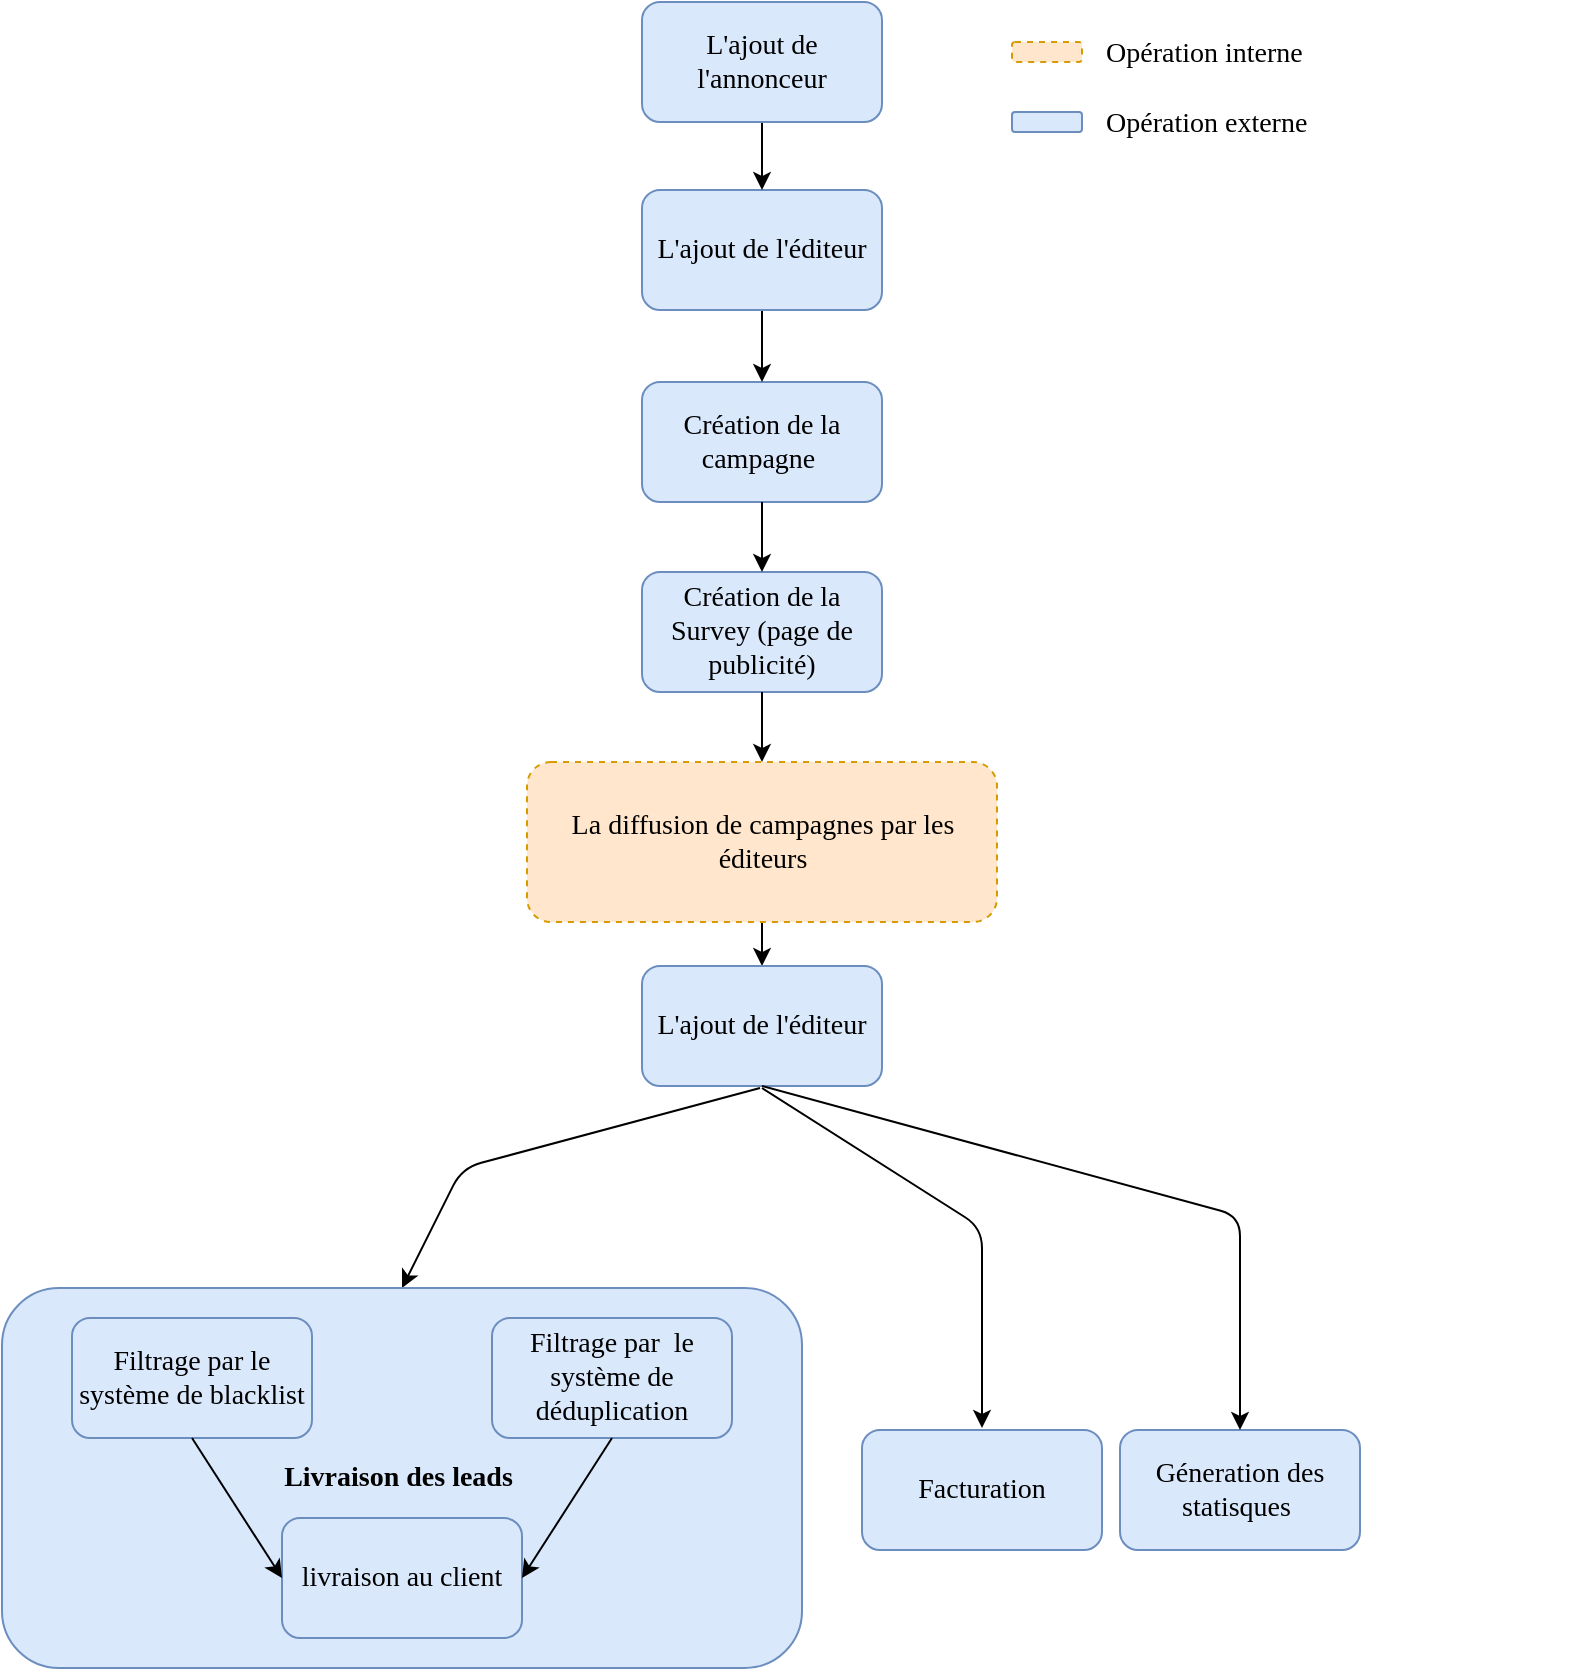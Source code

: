 <mxfile version="12.0.0" type="device" pages="1"><diagram id="3bSATsp9mCY7XxpC57f6" name="Page-1"><mxGraphModel dx="2249" dy="1931" grid="1" gridSize="10" guides="1" tooltips="1" connect="1" arrows="1" fold="1" page="1" pageScale="1" pageWidth="827" pageHeight="1169" math="0" shadow="0"><root><mxCell id="0"/><mxCell id="1" parent="0"/><mxCell id="4dQBE-5w5uc2ftc7bLz9-2" value="" style="group" parent="1" vertex="1" connectable="0"><mxGeometry x="-40" y="177" width="705" height="428" as="geometry"/></mxCell><mxCell id="R5D7YirBnQlNFHpyKCyr-22" value="" style="group;fontFamily=Times New Roman;fontStyle=0;fontSize=14;" parent="4dQBE-5w5uc2ftc7bLz9-2" vertex="1" connectable="0"><mxGeometry width="705" height="400" as="geometry"/></mxCell><mxCell id="R5D7YirBnQlNFHpyKCyr-19" value="" style="endArrow=classic;html=1;entryX=0.5;entryY=0;entryDx=0;entryDy=0;fontFamily=Times New Roman;fontStyle=0;fontSize=14;" parent="R5D7YirBnQlNFHpyKCyr-22" target="R5D7YirBnQlNFHpyKCyr-13" edge="1"><mxGeometry width="50" height="50" relative="1" as="geometry"><mxPoint x="299" y="353" as="sourcePoint"/><mxPoint x="559" y="364" as="targetPoint"/><Array as="points"><mxPoint x="150" y="393"/></Array></mxGeometry></mxCell><mxCell id="R5D7YirBnQlNFHpyKCyr-21" value="" style="group;fontFamily=Times New Roman;fontStyle=0;fontSize=14;" parent="R5D7YirBnQlNFHpyKCyr-22" vertex="1" connectable="0"><mxGeometry x="240" width="120" height="170" as="geometry"/></mxCell><mxCell id="R5D7YirBnQlNFHpyKCyr-1" value="Création de la campagne&amp;nbsp;" style="rounded=1;whiteSpace=wrap;html=1;fontFamily=Times New Roman;fontStyle=0;fontSize=14;fillColor=#dae8fc;strokeColor=#6c8ebf;" parent="R5D7YirBnQlNFHpyKCyr-21" vertex="1"><mxGeometry width="120" height="60" as="geometry"/></mxCell><mxCell id="R5D7YirBnQlNFHpyKCyr-2" value="Création de la Survey (page de publicité)" style="rounded=1;whiteSpace=wrap;html=1;fontFamily=Times New Roman;fontStyle=0;fontSize=14;fillColor=#dae8fc;strokeColor=#6c8ebf;" parent="R5D7YirBnQlNFHpyKCyr-21" vertex="1"><mxGeometry y="95" width="120" height="60" as="geometry"/></mxCell><mxCell id="R5D7YirBnQlNFHpyKCyr-6" value="" style="edgeStyle=orthogonalEdgeStyle;rounded=0;orthogonalLoop=1;jettySize=auto;html=1;fontFamily=Times New Roman;fontStyle=0;fontSize=14;" parent="R5D7YirBnQlNFHpyKCyr-21" source="R5D7YirBnQlNFHpyKCyr-1" target="R5D7YirBnQlNFHpyKCyr-2" edge="1"><mxGeometry relative="1" as="geometry"/></mxCell><mxCell id="R5D7YirBnQlNFHpyKCyr-37" value="" style="group" parent="R5D7YirBnQlNFHpyKCyr-22" vertex="1" connectable="0"><mxGeometry x="-80" y="453" width="400" height="190" as="geometry"/></mxCell><mxCell id="R5D7YirBnQlNFHpyKCyr-13" value="&lt;h3 style=&quot;font-size: 14px;&quot;&gt;Livraison des leads&amp;nbsp;&lt;/h3&gt;" style="rounded=1;whiteSpace=wrap;html=1;fontFamily=Times New Roman;fontStyle=0;fontSize=14;fillColor=#dae8fc;strokeColor=#6c8ebf;" parent="R5D7YirBnQlNFHpyKCyr-37" vertex="1"><mxGeometry width="400" height="190" as="geometry"/></mxCell><mxCell id="R5D7YirBnQlNFHpyKCyr-12" value="Filtrage par&amp;nbsp; le système de déduplication" style="rounded=1;whiteSpace=wrap;html=1;fontFamily=Times New Roman;fontStyle=0;fontSize=14;fillColor=#dae8fc;strokeColor=#6c8ebf;" parent="R5D7YirBnQlNFHpyKCyr-37" vertex="1"><mxGeometry x="245" y="15" width="120" height="60" as="geometry"/></mxCell><mxCell id="R5D7YirBnQlNFHpyKCyr-11" value="Filtrage par le système de blacklist" style="rounded=1;whiteSpace=wrap;html=1;fontFamily=Times New Roman;fontStyle=0;fontSize=14;fillColor=#dae8fc;strokeColor=#6c8ebf;" parent="R5D7YirBnQlNFHpyKCyr-37" vertex="1"><mxGeometry x="35" y="15" width="120" height="60" as="geometry"/></mxCell><mxCell id="R5D7YirBnQlNFHpyKCyr-14" value="livraison au client" style="rounded=1;whiteSpace=wrap;html=1;fontFamily=Times New Roman;fontStyle=0;fontSize=14;fillColor=#dae8fc;strokeColor=#6c8ebf;" parent="R5D7YirBnQlNFHpyKCyr-37" vertex="1"><mxGeometry x="140" y="115" width="120" height="60" as="geometry"/></mxCell><mxCell id="R5D7YirBnQlNFHpyKCyr-24" value="" style="endArrow=classic;html=1;exitX=0.5;exitY=1;exitDx=0;exitDy=0;entryX=0;entryY=0.5;entryDx=0;entryDy=0;fontFamily=Times New Roman;fontStyle=0;fontSize=14;" parent="R5D7YirBnQlNFHpyKCyr-37" source="R5D7YirBnQlNFHpyKCyr-11" target="R5D7YirBnQlNFHpyKCyr-14" edge="1"><mxGeometry width="50" height="50" relative="1" as="geometry"><mxPoint x="70" y="145" as="sourcePoint"/><mxPoint x="120" y="95" as="targetPoint"/></mxGeometry></mxCell><mxCell id="R5D7YirBnQlNFHpyKCyr-25" value="" style="endArrow=classic;html=1;entryX=1;entryY=0.5;entryDx=0;entryDy=0;exitX=0.5;exitY=1;exitDx=0;exitDy=0;fontFamily=Times New Roman;fontStyle=0;fontSize=14;" parent="R5D7YirBnQlNFHpyKCyr-37" source="R5D7YirBnQlNFHpyKCyr-12" target="R5D7YirBnQlNFHpyKCyr-14" edge="1"><mxGeometry width="50" height="50" relative="1" as="geometry"><mxPoint x="282.5" y="60" as="sourcePoint"/><mxPoint x="327.5" y="130" as="targetPoint"/></mxGeometry></mxCell><mxCell id="4dQBE-5w5uc2ftc7bLz9-20" value="" style="edgeStyle=orthogonalEdgeStyle;rounded=0;orthogonalLoop=1;jettySize=auto;html=1;" parent="R5D7YirBnQlNFHpyKCyr-22" source="R5D7YirBnQlNFHpyKCyr-38" target="4dQBE-5w5uc2ftc7bLz9-16" edge="1"><mxGeometry relative="1" as="geometry"/></mxCell><mxCell id="R5D7YirBnQlNFHpyKCyr-38" value="La diffusion de campagnes par les éditeurs" style="rounded=1;whiteSpace=wrap;html=1;fontFamily=Times New Roman;fontSize=14;dashed=1;fillColor=#ffe6cc;strokeColor=#d79b00;" parent="R5D7YirBnQlNFHpyKCyr-22" vertex="1"><mxGeometry x="182.5" y="190" width="235" height="80" as="geometry"/></mxCell><mxCell id="R5D7YirBnQlNFHpyKCyr-39" value="" style="edgeStyle=orthogonalEdgeStyle;rounded=0;orthogonalLoop=1;jettySize=auto;html=1;fontFamily=Times New Roman;fontSize=14;" parent="R5D7YirBnQlNFHpyKCyr-22" source="R5D7YirBnQlNFHpyKCyr-2" target="R5D7YirBnQlNFHpyKCyr-38" edge="1"><mxGeometry relative="1" as="geometry"/></mxCell><mxCell id="4dQBE-5w5uc2ftc7bLz9-16" value="L'ajout de l'éditeur" style="rounded=1;whiteSpace=wrap;html=1;fontFamily=Times New Roman;fontStyle=0;fontSize=14;fillColor=#dae8fc;strokeColor=#6c8ebf;" parent="R5D7YirBnQlNFHpyKCyr-22" vertex="1"><mxGeometry x="240" y="292" width="120" height="60" as="geometry"/></mxCell><mxCell id="4dQBE-5w5uc2ftc7bLz9-14" value="" style="edgeStyle=orthogonalEdgeStyle;rounded=0;orthogonalLoop=1;jettySize=auto;html=1;" parent="1" source="4dQBE-5w5uc2ftc7bLz9-3" target="R5D7YirBnQlNFHpyKCyr-1" edge="1"><mxGeometry relative="1" as="geometry"/></mxCell><mxCell id="4dQBE-5w5uc2ftc7bLz9-3" value="L'ajout de l'éditeur" style="rounded=1;whiteSpace=wrap;html=1;fontFamily=Times New Roman;fontStyle=0;fontSize=14;fillColor=#dae8fc;strokeColor=#6c8ebf;" parent="1" vertex="1"><mxGeometry x="200" y="81" width="120" height="60" as="geometry"/></mxCell><mxCell id="4dQBE-5w5uc2ftc7bLz9-13" value="" style="edgeStyle=orthogonalEdgeStyle;rounded=0;orthogonalLoop=1;jettySize=auto;html=1;" parent="1" source="4dQBE-5w5uc2ftc7bLz9-4" target="4dQBE-5w5uc2ftc7bLz9-3" edge="1"><mxGeometry relative="1" as="geometry"/></mxCell><mxCell id="4dQBE-5w5uc2ftc7bLz9-4" value="L'ajout de l'annonceur" style="rounded=1;whiteSpace=wrap;html=1;fontFamily=Times New Roman;fontStyle=0;fontSize=14;fillColor=#dae8fc;strokeColor=#6c8ebf;" parent="1" vertex="1"><mxGeometry x="200" y="-13" width="120" height="60" as="geometry"/></mxCell><mxCell id="R5D7YirBnQlNFHpyKCyr-41" value="" style="rounded=1;whiteSpace=wrap;html=1;fontFamily=Times New Roman;fontSize=14;dashed=1;fillColor=#ffe6cc;strokeColor=#d79b00;" parent="1" vertex="1"><mxGeometry x="385" y="7" width="35" height="10" as="geometry"/></mxCell><mxCell id="R5D7YirBnQlNFHpyKCyr-44" value="Opération interne&amp;nbsp;" style="text;html=1;resizable=0;points=[];autosize=1;align=left;verticalAlign=top;spacingTop=-4;fontSize=14;fontFamily=Times New Roman;" parent="1" vertex="1"><mxGeometry x="430" y="2" width="120" height="20" as="geometry"/></mxCell><mxCell id="R5D7YirBnQlNFHpyKCyr-47" value="Opération externe" style="text;html=1;resizable=0;points=[];autosize=1;align=left;verticalAlign=top;spacingTop=-4;fontSize=14;fontFamily=Times New Roman;" parent="1" vertex="1"><mxGeometry x="430" y="37" width="120" height="20" as="geometry"/></mxCell><mxCell id="R5D7YirBnQlNFHpyKCyr-43" value="" style="rounded=1;whiteSpace=wrap;html=1;fontFamily=Times New Roman;fontSize=14;fillColor=#dae8fc;strokeColor=#6c8ebf;" parent="1" vertex="1"><mxGeometry x="385" y="42" width="35" height="10" as="geometry"/></mxCell><mxCell id="R5D7YirBnQlNFHpyKCyr-16" value="Géneration des statisques&amp;nbsp;" style="rounded=1;whiteSpace=wrap;html=1;fontFamily=Times New Roman;fontStyle=0;fontSize=14;fillColor=#dae8fc;strokeColor=#6c8ebf;" parent="1" vertex="1"><mxGeometry x="439" y="701" width="120" height="60" as="geometry"/></mxCell><mxCell id="R5D7YirBnQlNFHpyKCyr-18" value="" style="endArrow=classic;html=1;entryX=0.5;entryY=0;entryDx=0;entryDy=0;fontFamily=Times New Roman;fontStyle=0;fontSize=14;exitX=0.5;exitY=1;exitDx=0;exitDy=0;" parent="1" source="4dQBE-5w5uc2ftc7bLz9-16" target="R5D7YirBnQlNFHpyKCyr-16" edge="1"><mxGeometry width="50" height="50" relative="1" as="geometry"><mxPoint x="259" y="551" as="sourcePoint"/><mxPoint x="449" y="409" as="targetPoint"/><Array as="points"><mxPoint x="499" y="594"/></Array></mxGeometry></mxCell><mxCell id="P8TKd3LIwFbG_VjJnU8u-1" value="Facturation" style="rounded=1;whiteSpace=wrap;html=1;fontFamily=Times New Roman;fontStyle=0;fontSize=14;fillColor=#dae8fc;strokeColor=#6c8ebf;" vertex="1" parent="1"><mxGeometry x="310" y="701" width="120" height="60" as="geometry"/></mxCell><mxCell id="P8TKd3LIwFbG_VjJnU8u-2" value="" style="endArrow=classic;html=1;fontFamily=Times New Roman;fontStyle=0;fontSize=14;" edge="1" parent="1"><mxGeometry width="50" height="50" relative="1" as="geometry"><mxPoint x="260" y="530" as="sourcePoint"/><mxPoint x="370" y="700" as="targetPoint"/><Array as="points"><mxPoint x="370" y="600"/></Array></mxGeometry></mxCell></root></mxGraphModel></diagram></mxfile>